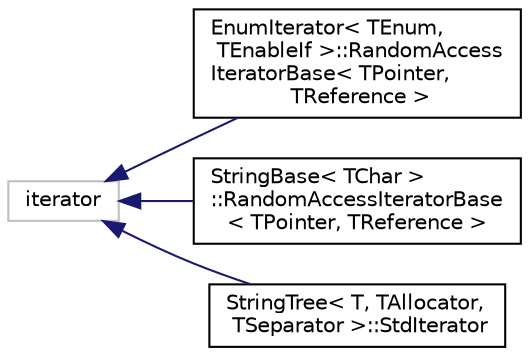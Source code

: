 digraph "Graphical Class Hierarchy"
{
  edge [fontname="Helvetica",fontsize="10",labelfontname="Helvetica",labelfontsize="10"];
  node [fontname="Helvetica",fontsize="10",shape=record];
  rankdir="LR";
  Node246 [label="iterator",height=0.2,width=0.4,color="grey75", fillcolor="white", style="filled"];
  Node246 -> Node0 [dir="back",color="midnightblue",fontsize="10",style="solid",fontname="Helvetica"];
  Node0 [label="EnumIterator\< TEnum,\l TEnableIf \>::RandomAccess\lIteratorBase\< TPointer,\l TReference \>",height=0.2,width=0.4,color="black", fillcolor="white", style="filled",URL="$classaworx_1_1lib_1_1lang_1_1EnumIterator_1_1RandomAccessIteratorBase.html"];
  Node246 -> Node248 [dir="back",color="midnightblue",fontsize="10",style="solid",fontname="Helvetica"];
  Node248 [label="StringBase\< TChar \>\l::RandomAccessIteratorBase\l\< TPointer, TReference \>",height=0.2,width=0.4,color="black", fillcolor="white", style="filled",URL="$classaworx_1_1lib_1_1strings_1_1StringBase_1_1RandomAccessIteratorBase.html"];
  Node246 -> Node249 [dir="back",color="midnightblue",fontsize="10",style="solid",fontname="Helvetica"];
  Node249 [label="StringTree\< T, TAllocator,\l TSeparator \>::StdIterator",height=0.2,width=0.4,color="black", fillcolor="white", style="filled",URL="$classaworx_1_1lib_1_1util_1_1StringTree_1_1StdIterator.html"];
}
